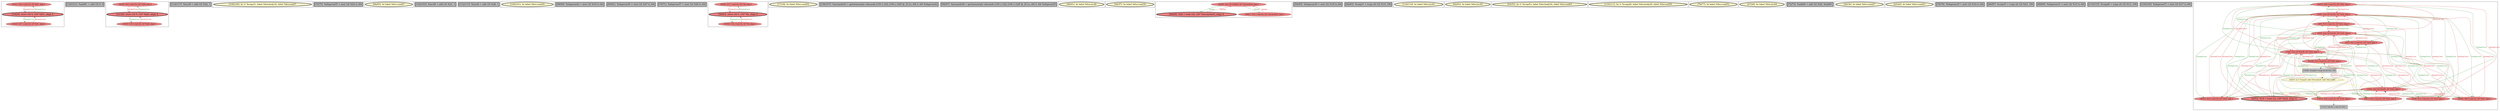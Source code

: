 
digraph G {





subgraph cluster36 {


node968 [fillcolor=lightcoral,label="[20/21]  %24 = load i32, i32* %j51, align 4",shape=ellipse,style=filled ]
node970 [fillcolor=lightcoral,label="[22/23]  %27 = load i32, i32* %j51, align 4",shape=ellipse,style=filled ]
node969 [penwidth=3.0,fontsize=20,fillcolor=lightcoral,label="[19/24]  store i32 0, i32* %j51, align 4",shape=ellipse,style=filled ]

node969->node968 [style=solid,color=forestgreen,label="T|indep|Const",penwidth=1.0,fontcolor=forestgreen ]
node968->node969 [style=solid,color=firebrick3,label="A|indep|Const",penwidth=1.0,fontcolor=firebrick3 ]
node970->node969 [style=solid,color=firebrick3,label="A|indep|Const",penwidth=1.0,fontcolor=firebrick3 ]
node969->node970 [style=solid,color=forestgreen,label="T|indep|Const",penwidth=1.0,fontcolor=forestgreen ]


}

subgraph cluster15 {


node927 [penwidth=3.0,fontsize=20,fillcolor=grey,label="[120/121]  %add41 = add i32 0, 0",shape=rectangle,style=filled ]



}

subgraph cluster35 {


node967 [fillcolor=lightcoral,label="[34/35]  %18 = load i32, i32* %j26, align 4",shape=ellipse,style=filled ]
node965 [penwidth=3.0,fontsize=20,fillcolor=lightcoral,label="[31/36]  store i32 0, i32* %j26, align 4",shape=ellipse,style=filled ]
node966 [fillcolor=lightcoral,label="[32/33]  %19 = load i32, i32* %j26, align 4",shape=ellipse,style=filled ]

node965->node967 [style=solid,color=forestgreen,label="T|indep|Const",penwidth=1.0,fontcolor=forestgreen ]
node967->node965 [style=solid,color=firebrick3,label="A|indep|Const",penwidth=1.0,fontcolor=firebrick3 ]
node966->node965 [style=solid,color=firebrick3,label="A|indep|Const",penwidth=1.0,fontcolor=firebrick3 ]
node965->node966 [style=solid,color=forestgreen,label="T|indep|Const",penwidth=1.0,fontcolor=forestgreen ]


}

subgraph cluster11 {


node923 [penwidth=3.0,fontsize=20,fillcolor=grey,label="[116/117]  %inc49 = add i32 %22, 1",shape=rectangle,style=filled ]



}

subgraph cluster19 {


node931 [penwidth=3.0,fontsize=20,fillcolor=lemonchiffon,label="[108/109]  br i1 %cmp31, label %for.body32, label %for.end47",shape=ellipse,style=filled ]



}

subgraph cluster9 {


node921 [penwidth=3.0,fontsize=20,fillcolor=grey,label="[74/75]  %idxprom55 = zext i32 %24 to i64",shape=rectangle,style=filled ]



}

subgraph cluster8 {


node920 [penwidth=3.0,fontsize=20,fillcolor=lemonchiffon,label="[84/85]  br label %for.cond27",shape=ellipse,style=filled ]



}

subgraph cluster10 {


node922 [penwidth=3.0,fontsize=20,fillcolor=grey,label="[102/103]  %inc46 = add i32 %21, 1",shape=rectangle,style=filled ]



}

subgraph cluster23 {


node935 [penwidth=3.0,fontsize=20,fillcolor=grey,label="[112/113]  %inc62 = add i32 %28, 1",shape=rectangle,style=filled ]



}

subgraph cluster7 {


node919 [penwidth=3.0,fontsize=20,fillcolor=lemonchiffon,label="[100/101]  br label %for.cond30",shape=ellipse,style=filled ]



}

subgraph cluster14 {


node926 [penwidth=3.0,fontsize=20,fillcolor=grey,label="[98/99]  %idxprom42 = zext i32 %19 to i64",shape=rectangle,style=filled ]



}

subgraph cluster6 {


node918 [penwidth=3.0,fontsize=20,fillcolor=grey,label="[80/81]  %idxprom59 = zext i32 %27 to i64",shape=rectangle,style=filled ]



}

subgraph cluster30 {


node942 [penwidth=3.0,fontsize=20,fillcolor=grey,label="[70/71]  %idxprom57 = zext i32 %26 to i64",shape=rectangle,style=filled ]



}

subgraph cluster31 {


node945 [fillcolor=lightcoral,label="[59/60]  %17 = load i32, i32* %k, align 4",shape=ellipse,style=filled ]
node943 [fillcolor=lightcoral,label="[61/62]  %16 = load i32, i32* %k, align 4",shape=ellipse,style=filled ]
node944 [penwidth=3.0,fontsize=20,fillcolor=lightcoral,label="[58/63]  store i32 0, i32* %k, align 4",shape=ellipse,style=filled ]

node944->node943 [style=solid,color=forestgreen,label="T|indep|Const",penwidth=1.0,fontcolor=forestgreen ]
node943->node944 [style=solid,color=firebrick3,label="A|indep|Const",penwidth=1.0,fontcolor=firebrick3 ]
node945->node944 [style=solid,color=firebrick3,label="A|indep|Const",penwidth=1.0,fontcolor=firebrick3 ]
node944->node945 [style=solid,color=forestgreen,label="T|indep|Const",penwidth=1.0,fontcolor=forestgreen ]


}

subgraph cluster0 {


node910 [penwidth=3.0,fontsize=20,fillcolor=lemonchiffon,label="[17/18]  br label %for.cond52",shape=ellipse,style=filled ]



}

subgraph cluster13 {


node925 [penwidth=3.0,fontsize=20,fillcolor=grey,label="[106/107]  %arrayidx43 = getelementptr inbounds [100 x i32], [100 x i32]* @_ZL1a, i64 0, i64 %idxprom42",shape=rectangle,style=filled ]



}

subgraph cluster5 {


node917 [penwidth=3.0,fontsize=20,fillcolor=grey,label="[96/97]  %arrayidx56 = getelementptr inbounds [100 x i32], [100 x i32]* @_ZL1a, i64 0, i64 %idxprom55",shape=rectangle,style=filled ]



}

subgraph cluster1 {


node911 [penwidth=3.0,fontsize=20,fillcolor=lemonchiffon,label="[90/91]  br label %for.inc48",shape=ellipse,style=filled ]



}

subgraph cluster32 {


node946 [penwidth=3.0,fontsize=20,fillcolor=lemonchiffon,label="[56/57]  br label %for.cond30",shape=ellipse,style=filled ]



}

subgraph cluster3 {


node915 [fillcolor=lightcoral,label="[65/68]  store i32 %add44, i32* %arrayidx43, align 4",shape=ellipse,style=filled ]
node913 [fillcolor=lightcoral,label="[66/67]  %25 = load i32, i32* %arrayidx56, align 4",shape=ellipse,style=filled ]
node914 [penwidth=3.0,fontsize=20,fillcolor=lightcoral,label="[64/69]  %20 = load i32, i32* %arrayidx43, align 4",shape=ellipse,style=filled ]

node914->node915 [style=solid,color=firebrick3,label="A|indep",penwidth=1.0,fontcolor=firebrick3 ]
node915->node914 [style=solid,color=forestgreen,label="T|indep",penwidth=1.0,fontcolor=forestgreen ]
node915->node913 [style=solid,color=forestgreen,label="T|indep",penwidth=1.0,fontcolor=forestgreen ]
node913->node915 [style=solid,color=firebrick3,label="A|indep",penwidth=1.0,fontcolor=firebrick3 ]


}

subgraph cluster4 {


node916 [penwidth=3.0,fontsize=20,fillcolor=grey,label="[94/95]  %idxprom39 = zext i32 %18 to i64",shape=rectangle,style=filled ]



}

subgraph cluster17 {


node929 [penwidth=3.0,fontsize=20,fillcolor=grey,label="[82/83]  %cmp31 = icmp ult i32 %14, 100",shape=rectangle,style=filled ]



}

subgraph cluster16 {


node928 [penwidth=3.0,fontsize=20,fillcolor=lemonchiffon,label="[118/119]  br label %for.inc61",shape=ellipse,style=filled ]



}

subgraph cluster2 {


node912 [penwidth=3.0,fontsize=20,fillcolor=lemonchiffon,label="[92/93]  br label %for.inc45",shape=ellipse,style=filled ]



}

subgraph cluster34 {


node964 [penwidth=3.0,fontsize=20,fillcolor=lemonchiffon,label="[54/55]  br i1 %cmp53, label %for.body54, label %for.end63",shape=ellipse,style=filled ]



}

subgraph cluster22 {


node934 [penwidth=3.0,fontsize=20,fillcolor=lemonchiffon,label="[110/111]  br i1 %cmp28, label %for.body29, label %for.end50",shape=ellipse,style=filled ]



}

subgraph cluster25 {


node937 [penwidth=3.0,fontsize=20,fillcolor=lemonchiffon,label="[76/77]  br label %for.cond52",shape=ellipse,style=filled ]



}

subgraph cluster18 {


node930 [penwidth=3.0,fontsize=20,fillcolor=lemonchiffon,label="[27/28]  br label %for.inc64",shape=ellipse,style=filled ]



}

subgraph cluster29 {


node941 [penwidth=3.0,fontsize=20,fillcolor=grey,label="[72/73]  %add44 = add i32 %20, %add41",shape=rectangle,style=filled ]



}

subgraph cluster20 {


node932 [penwidth=3.0,fontsize=20,fillcolor=lemonchiffon,label="[29/30]  br label %for.cond27",shape=ellipse,style=filled ]



}

subgraph cluster26 {


node938 [penwidth=3.0,fontsize=20,fillcolor=lemonchiffon,label="[25/26]  br label %for.cond23",shape=ellipse,style=filled ]



}

subgraph cluster24 {


node936 [penwidth=3.0,fontsize=20,fillcolor=grey,label="[78/79]  %idxprom35 = zext i32 %16 to i64",shape=rectangle,style=filled ]



}

subgraph cluster28 {


node940 [penwidth=3.0,fontsize=20,fillcolor=grey,label="[86/87]  %cmp53 = icmp ult i32 %23, 100",shape=rectangle,style=filled ]



}

subgraph cluster27 {


node939 [penwidth=3.0,fontsize=20,fillcolor=grey,label="[88/89]  %idxprom33 = zext i32 %15 to i64",shape=rectangle,style=filled ]



}

subgraph cluster21 {


node933 [penwidth=3.0,fontsize=20,fillcolor=grey,label="[114/115]  %cmp28 = icmp ult i32 %13, 100",shape=rectangle,style=filled ]



}

subgraph cluster12 {


node924 [penwidth=3.0,fontsize=20,fillcolor=grey,label="[104/105]  %idxprom37 = zext i32 %17 to i64",shape=rectangle,style=filled ]



}

subgraph cluster33 {


node963 [fillcolor=lightcoral,label="[42/43]  %26 = load i32, i32* %i22, align 4",shape=ellipse,style=filled ]
node957 [fillcolor=lightcoral,label="[5/48]  store i32 %inc62, i32* %i22, align 4",shape=ellipse,style=filled ]
node951 [penwidth=3.0,fontsize=20,fillcolor=lightcoral,label="[0/53]  %14 = load i32, i32* %i22, align 4",shape=ellipse,style=filled ]
node949 [fillcolor=lightcoral,label="[40/41]  %23 = load i32, i32* %i22, align 4",shape=ellipse,style=filled ]
node959 [fillcolor=lightcoral,label="[44/45]  %28 = load i32, i32* %i22, align 4",shape=ellipse,style=filled ]
node958 [fillcolor=lightcoral,label="[1/52]  store i32 %inc65, i32* %i22, align 4",shape=ellipse,style=filled ]
node947 [fillcolor=grey,label="[11/12]  %inc65 = add i32 %29, 1",shape=rectangle,style=filled ]
node961 [fillcolor=lightcoral,label="[10/13]  %29 = load i32, i32* %i22, align 4",shape=ellipse,style=filled ]
node948 [fillcolor=lightcoral,label="[6/47]  %22 = load i32, i32* %i22, align 4",shape=ellipse,style=filled ]
node950 [fillcolor=lightcoral,label="[4/49]  %13 = load i32, i32* %i22, align 4",shape=ellipse,style=filled ]
node954 [fillcolor=lightcoral,label="[7/46]  store i32 %inc46, i32* %i22, align 4",shape=ellipse,style=filled ]
node955 [fillcolor=lightcoral,label="[3/50]  store i32 %inc49, i32* %i22, align 4",shape=ellipse,style=filled ]
node953 [fillcolor=lightcoral,label="[14/39]  %12 = load i32, i32* %i22, align 4",shape=ellipse,style=filled ]
node960 [fillcolor=lemonchiffon,label="[16/37]  br i1 %cmp24, label %for.body25, label %for.end66",shape=ellipse,style=filled ]
node956 [fillcolor=lightcoral,label="[2/51]  %21 = load i32, i32* %i22, align 4",shape=ellipse,style=filled ]
node952 [fillcolor=lightcoral,label="[8/9]  %15 = load i32, i32* %i22, align 4",shape=ellipse,style=filled ]
node962 [fillcolor=grey,label="[15/38]  %cmp24 = icmp ult i32 %12, 100",shape=rectangle,style=filled ]

node960->node958 [style=solid,color=gold,label="C",penwidth=1.0,fontcolor=gold ]
node960->node947 [style=solid,color=gold,label="C",penwidth=1.0,fontcolor=gold ]
node963->node958 [style=solid,color=firebrick3,label="A|indep|Const",penwidth=1.0,fontcolor=firebrick3 ]
node961->node958 [style=solid,color=firebrick3,label="A|indep|Const",penwidth=1.0,fontcolor=firebrick3 ]
node957->node961 [style=solid,color=forestgreen,label="T|indep|Const",penwidth=1.0,fontcolor=forestgreen ]
node958->node952 [style=solid,color=forestgreen,label="T|indep|Const",penwidth=1.0,fontcolor=forestgreen ]
node961->node957 [style=solid,color=firebrick3,label="A|indep|Const",penwidth=1.0,fontcolor=firebrick3 ]
node959->node957 [style=solid,color=firebrick3,label="A|indep|Const",penwidth=1.0,fontcolor=firebrick3 ]
node948->node958 [style=solid,color=firebrick3,label="A|indep|Const",penwidth=1.0,fontcolor=firebrick3 ]
node955->node961 [style=solid,color=forestgreen,label="T|indep|Const",penwidth=1.0,fontcolor=forestgreen ]
node948->node957 [style=solid,color=firebrick3,label="A|indep|Const",penwidth=1.0,fontcolor=firebrick3 ]
node953->node955 [style=solid,color=firebrick3,label="A|indep|Const",penwidth=1.0,fontcolor=firebrick3 ]
node954->node949 [style=solid,color=forestgreen,label="T|indep|Const",penwidth=1.0,fontcolor=forestgreen ]
node957->node953 [style=solid,color=forestgreen,label="T|indep|Const",penwidth=1.0,fontcolor=forestgreen ]
node958->node951 [style=solid,color=forestgreen,label="T|indep|Const",penwidth=1.0,fontcolor=forestgreen ]
node961->node955 [style=solid,color=firebrick3,label="A|indep|Const",penwidth=1.0,fontcolor=firebrick3 ]
node950->node958 [style=solid,color=firebrick3,label="A|indep|Const",penwidth=1.0,fontcolor=firebrick3 ]
node958->node950 [style=solid,color=forestgreen,label="T|indep|Const",penwidth=1.0,fontcolor=forestgreen ]
node954->node956 [style=solid,color=forestgreen,label="T|indep|Const",penwidth=1.0,fontcolor=forestgreen ]
node953->node954 [style=solid,color=firebrick3,label="A|indep|Const",penwidth=1.0,fontcolor=firebrick3 ]
node957->node951 [style=solid,color=forestgreen,label="T|indep|Const",penwidth=1.0,fontcolor=forestgreen ]
node961->node947 [style=solid,color=black,label="",penwidth=0.5,fontcolor=black ]
node955->node950 [style=solid,color=forestgreen,label="T|indep|Const",penwidth=1.0,fontcolor=forestgreen ]
node954->node948 [style=solid,color=forestgreen,label="T|indep|Const",penwidth=1.0,fontcolor=forestgreen ]
node955->node951 [style=solid,color=forestgreen,label="T|indep|Const",penwidth=1.0,fontcolor=forestgreen ]
node956->node955 [style=solid,color=firebrick3,label="A|indep|Const",penwidth=1.0,fontcolor=firebrick3 ]
node954->node953 [style=solid,color=forestgreen,label="T|indep|Const",penwidth=1.0,fontcolor=forestgreen ]
node956->node954 [style=solid,color=firebrick3,label="A|indep|Const",penwidth=1.0,fontcolor=firebrick3 ]
node951->node955 [style=solid,color=firebrick3,label="A|indep|Const",penwidth=1.0,fontcolor=firebrick3 ]
node957->node949 [style=solid,color=forestgreen,label="T|indep|Const",penwidth=1.0,fontcolor=forestgreen ]
node963->node954 [style=solid,color=firebrick3,label="A|indep|Const",penwidth=1.0,fontcolor=firebrick3 ]
node955->node948 [style=solid,color=forestgreen,label="T|indep|Const",penwidth=1.0,fontcolor=forestgreen ]
node957->node952 [style=solid,color=forestgreen,label="T|indep|Const",penwidth=1.0,fontcolor=forestgreen ]
node954->node959 [style=solid,color=forestgreen,label="T|indep|Const",penwidth=1.0,fontcolor=forestgreen ]
node949->node954 [style=solid,color=firebrick3,label="A|indep|Const",penwidth=1.0,fontcolor=firebrick3 ]
node950->node955 [style=solid,color=firebrick3,label="A|indep|Const",penwidth=1.0,fontcolor=firebrick3 ]
node952->node958 [style=solid,color=firebrick3,label="A|indep|Const",penwidth=1.0,fontcolor=firebrick3 ]
node954->node950 [style=solid,color=forestgreen,label="T|indep|Const",penwidth=1.0,fontcolor=forestgreen ]
node955->node949 [style=solid,color=forestgreen,label="T|indep|Const",penwidth=1.0,fontcolor=forestgreen ]
node951->node957 [style=solid,color=firebrick3,label="A|indep|Const",penwidth=1.0,fontcolor=firebrick3 ]
node950->node954 [style=solid,color=firebrick3,label="A|indep|Const",penwidth=1.0,fontcolor=firebrick3 ]
node963->node957 [style=solid,color=firebrick3,label="A|indep|Const",penwidth=1.0,fontcolor=firebrick3 ]
node951->node954 [style=solid,color=firebrick3,label="A|indep|Const",penwidth=1.0,fontcolor=firebrick3 ]
node953->node962 [style=solid,color=black,label="",penwidth=0.5,fontcolor=black ]
node955->node963 [style=solid,color=forestgreen,label="T|indep|Const",penwidth=1.0,fontcolor=forestgreen ]
node958->node961 [style=solid,color=forestgreen,label="T|indep|Const",penwidth=1.0,fontcolor=forestgreen ]
node953->node958 [style=solid,color=firebrick3,label="A|indep|Const",penwidth=1.0,fontcolor=firebrick3 ]
node958->node956 [style=solid,color=forestgreen,label="T|indep|Const",penwidth=1.0,fontcolor=forestgreen ]
node957->node948 [style=solid,color=forestgreen,label="T|indep|Const",penwidth=1.0,fontcolor=forestgreen ]
node953->node957 [style=solid,color=firebrick3,label="A|indep|Const",penwidth=1.0,fontcolor=firebrick3 ]
node960->node953 [style=solid,color=gold,label="C",penwidth=1.0,fontcolor=gold ]
node958->node963 [style=solid,color=forestgreen,label="T|indep|Const",penwidth=1.0,fontcolor=forestgreen ]
node957->node963 [style=solid,color=forestgreen,label="T|indep|Const",penwidth=1.0,fontcolor=forestgreen ]
node950->node957 [style=solid,color=firebrick3,label="A|indep|Const",penwidth=1.0,fontcolor=firebrick3 ]
node954->node963 [style=solid,color=forestgreen,label="T|indep|Const",penwidth=1.0,fontcolor=forestgreen ]
node958->node949 [style=solid,color=forestgreen,label="T|indep|Const",penwidth=1.0,fontcolor=forestgreen ]
node960->node962 [style=solid,color=gold,label="C",penwidth=1.0,fontcolor=gold ]
node958->node948 [style=solid,color=forestgreen,label="T|indep|Const",penwidth=1.0,fontcolor=forestgreen ]
node954->node952 [style=solid,color=forestgreen,label="T|indep|Const",penwidth=1.0,fontcolor=forestgreen ]
node952->node954 [style=solid,color=firebrick3,label="A|indep|Const",penwidth=1.0,fontcolor=firebrick3 ]
node948->node955 [style=solid,color=firebrick3,label="A|indep|Const",penwidth=1.0,fontcolor=firebrick3 ]
node949->node957 [style=solid,color=firebrick3,label="A|indep|Const",penwidth=1.0,fontcolor=firebrick3 ]
node963->node955 [style=solid,color=firebrick3,label="A|indep|Const",penwidth=1.0,fontcolor=firebrick3 ]
node947->node958 [style=solid,color=black,label="",penwidth=0.5,fontcolor=black ]
node949->node955 [style=solid,color=firebrick3,label="A|indep|Const",penwidth=1.0,fontcolor=firebrick3 ]
node962->node960 [style=solid,color=black,label="",penwidth=0.5,fontcolor=black ]
node948->node954 [style=solid,color=firebrick3,label="A|indep|Const",penwidth=1.0,fontcolor=firebrick3 ]
node960->node961 [style=solid,color=gold,label="C",penwidth=1.0,fontcolor=gold ]
node949->node958 [style=solid,color=firebrick3,label="A|indep|Const",penwidth=1.0,fontcolor=firebrick3 ]
node957->node956 [style=solid,color=forestgreen,label="T|indep|Const",penwidth=1.0,fontcolor=forestgreen ]
node961->node954 [style=solid,color=firebrick3,label="A|indep|Const",penwidth=1.0,fontcolor=firebrick3 ]
node960->node960 [style=solid,color=gold,label="C",penwidth=1.0,fontcolor=gold ]
node954->node961 [style=solid,color=forestgreen,label="T|indep|Const",penwidth=1.0,fontcolor=forestgreen ]
node952->node955 [style=solid,color=firebrick3,label="A|indep|Const",penwidth=1.0,fontcolor=firebrick3 ]
node955->node953 [style=solid,color=forestgreen,label="T|indep|Const",penwidth=1.0,fontcolor=forestgreen ]
node951->node958 [style=solid,color=firebrick3,label="A|indep|Const",penwidth=1.0,fontcolor=firebrick3 ]
node955->node952 [style=solid,color=forestgreen,label="T|indep|Const",penwidth=1.0,fontcolor=forestgreen ]
node959->node958 [style=solid,color=firebrick3,label="A|indep|Const",penwidth=1.0,fontcolor=firebrick3 ]
node954->node951 [style=solid,color=forestgreen,label="T|indep|Const",penwidth=1.0,fontcolor=forestgreen ]
node955->node956 [style=solid,color=forestgreen,label="T|indep|Const",penwidth=1.0,fontcolor=forestgreen ]
node957->node950 [style=solid,color=forestgreen,label="T|indep|Const",penwidth=1.0,fontcolor=forestgreen ]
node952->node957 [style=solid,color=firebrick3,label="A|indep|Const",penwidth=1.0,fontcolor=firebrick3 ]
node955->node959 [style=solid,color=forestgreen,label="T|indep|Const",penwidth=1.0,fontcolor=forestgreen ]
node958->node953 [style=solid,color=forestgreen,label="T|indep|Const",penwidth=1.0,fontcolor=forestgreen ]
node959->node955 [style=solid,color=firebrick3,label="A|indep|Const",penwidth=1.0,fontcolor=firebrick3 ]
node957->node959 [style=solid,color=forestgreen,label="T|indep|Const",penwidth=1.0,fontcolor=forestgreen ]
node956->node957 [style=solid,color=firebrick3,label="A|indep|Const",penwidth=1.0,fontcolor=firebrick3 ]
node959->node954 [style=solid,color=firebrick3,label="A|indep|Const",penwidth=1.0,fontcolor=firebrick3 ]
node958->node959 [style=solid,color=forestgreen,label="T|indep|Const",penwidth=1.0,fontcolor=forestgreen ]
node956->node958 [style=solid,color=firebrick3,label="A|indep|Const",penwidth=1.0,fontcolor=firebrick3 ]


}

}
